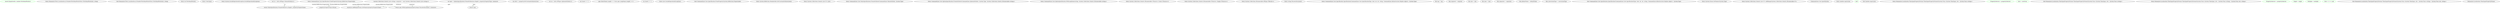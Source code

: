 digraph  {
d3 [cluster="Humanizer.Tests.Localisation.nl.NumberToOrdinalWordsTests.ToOrdinalWords(int, string)", color=green, community=0, label="Assert.Equal(words, number.ToOrdinalWords())", prediction=0, span="63-63"];
d2 [cluster="Humanizer.Tests.Localisation.nl.NumberToOrdinalWordsTests.ToOrdinalWords(int, string)", label="Entry Humanizer.Tests.Localisation.nl.NumberToOrdinalWordsTests.ToOrdinalWords(int, string)", span="61-61"];
d4 [cluster="Humanizer.Tests.Localisation.nl.NumberToOrdinalWordsTests.ToOrdinalWords(int, string)", label="Exit Humanizer.Tests.Localisation.nl.NumberToOrdinalWordsTests.ToOrdinalWords(int, string)", span="61-61"];
d5 [cluster="int.ToOrdinalWords()", label="Entry int.ToOrdinalWords()", span="54-54"];
d6 [cluster="Unk.Equal", label="Entry Unk.Equal", span=""];
m0_36 [cluster="System.InvalidOperationException.InvalidOperationException()", file="CreatingMethods.cs", label="Entry System.InvalidOperationException.InvalidOperationException()", span="0-0"];
m0_9 [cluster="CommandLine.Core.Specification.FromProperty(System.Reflection.PropertyInfo)", file="CreatingMethods.cs", label="Entry CommandLine.Core.Specification.FromProperty(System.Reflection.PropertyInfo)", span="74-74"];
m0_10 [cluster="CommandLine.Core.Specification.FromProperty(System.Reflection.PropertyInfo)", file="CreatingMethods.cs", label="System.Collections.Generic.List<string> enumList = new System.Collections.Generic.List<string>()", span="76-76"];
m0_11 [cluster="CommandLine.Core.Specification.FromProperty(System.Reflection.PropertyInfo)", file="CreatingMethods.cs", label="property.PropertyType.IsEnum", span="77-77"];
m0_12 [cluster="CommandLine.Core.Specification.FromProperty(System.Reflection.PropertyInfo)", file="CreatingMethods.cs", label="enumList.AddRange(Enum.GetNames(property.PropertyType))", span="79-79"];
m0_13 [cluster="CommandLine.Core.Specification.FromProperty(System.Reflection.PropertyInfo)", file="CreatingMethods.cs", label="var attrs = property.GetCustomAttributes(true)", span="82-82"];
m0_16 [cluster="CommandLine.Core.Specification.FromProperty(System.Reflection.PropertyInfo)", file="CreatingMethods.cs", label="var spec = OptionSpecification.FromAttribute(oa.Single(), property.PropertyType, enumList)", span="86-86"];
m0_18 [cluster="CommandLine.Core.Specification.FromProperty(System.Reflection.PropertyInfo)", file="CreatingMethods.cs", label="return spec.WithLongName(property.Name.ToLowerInvariant(), enumList);", span="89-89"];
m0_22 [cluster="CommandLine.Core.Specification.FromProperty(System.Reflection.PropertyInfo)", file="CreatingMethods.cs", label="return ValueSpecification.FromAttribute(va.Single(), property.PropertyType);", span="97-97"];
m0_14 [cluster="CommandLine.Core.Specification.FromProperty(System.Reflection.PropertyInfo)", file="CreatingMethods.cs", label="var oa = attrs.OfType<OptionAttribute>()", span="83-83"];
m0_20 [cluster="CommandLine.Core.Specification.FromProperty(System.Reflection.PropertyInfo)", file="CreatingMethods.cs", label="var va = attrs.OfType<ValueAttribute>()", span="94-94"];
m0_15 [cluster="CommandLine.Core.Specification.FromProperty(System.Reflection.PropertyInfo)", file="CreatingMethods.cs", label="oa.Count() == 1", span="84-84"];
m0_17 [cluster="CommandLine.Core.Specification.FromProperty(System.Reflection.PropertyInfo)", file="CreatingMethods.cs", label="spec.ShortName.Length == 0 && spec.LongName.Length == 0", span="87-87"];
m0_19 [cluster="CommandLine.Core.Specification.FromProperty(System.Reflection.PropertyInfo)", file="CreatingMethods.cs", label="return spec;", span="91-91"];
m0_21 [cluster="CommandLine.Core.Specification.FromProperty(System.Reflection.PropertyInfo)", file="CreatingMethods.cs", label="va.Count() == 1", span="95-95"];
m0_23 [cluster="CommandLine.Core.Specification.FromProperty(System.Reflection.PropertyInfo)", file="CreatingMethods.cs", label="throw new InvalidOperationException();", span="100-100"];
m0_24 [cluster="CommandLine.Core.Specification.FromProperty(System.Reflection.PropertyInfo)", file="CreatingMethods.cs", label="Exit CommandLine.Core.Specification.FromProperty(System.Reflection.PropertyInfo)", span="74-74"];
m0_28 [cluster="System.Reflection.MemberInfo.GetCustomAttributes(bool)", file="CreatingMethods.cs", label="Entry System.Reflection.MemberInfo.GetCustomAttributes(bool)", span="0-0"];
m0_25 [cluster="System.Collections.Generic.List<T>.List()", file="CreatingMethods.cs", label="Entry System.Collections.Generic.List<T>.List()", span="0-0"];
m0_35 [cluster="CommandLine.Core.ValueSpecification.FromAttribute(CommandLine.ValueAttribute, System.Type)", file="CreatingMethods.cs", label="Entry CommandLine.Core.ValueSpecification.FromAttribute(CommandLine.ValueAttribute, System.Type)", span="17-17"];
m0_32 [cluster="CommandLine.Core.OptionSpecification.FromAttribute(CommandLine.OptionAttribute, System.Type, System.Collections.Generic.IEnumerable<string>)", file="CreatingMethods.cs", label="Entry CommandLine.Core.OptionSpecification.FromAttribute(CommandLine.OptionAttribute, System.Type, System.Collections.Generic.IEnumerable<string>)", span="27-27"];
m0_34 [cluster="CommandLine.Core.OptionSpecification.WithLongName(string, System.Collections.Generic.IEnumerable<string>)", file="CreatingMethods.cs", label="Entry CommandLine.Core.OptionSpecification.WithLongName(string, System.Collections.Generic.IEnumerable<string>)", span="25-25"];
m0_30 [cluster="System.Collections.Generic.IEnumerable<TSource>.Count<TSource>()", file="CreatingMethods.cs", label="Entry System.Collections.Generic.IEnumerable<TSource>.Count<TSource>()", span="0-0"];
m0_31 [cluster="System.Collections.Generic.IEnumerable<TSource>.Single<TSource>()", file="CreatingMethods.cs", label="Entry System.Collections.Generic.IEnumerable<TSource>.Single<TSource>()", span="0-0"];
m0_29 [cluster="System.Collections.IEnumerable.OfType<TResult>()", file="CreatingMethods.cs", label="Entry System.Collections.IEnumerable.OfType<TResult>()", span="0-0"];
m0_33 [cluster="string.ToLowerInvariant()", file="CreatingMethods.cs", label="Entry string.ToLowerInvariant()", span="0-0"];
m0_0 [cluster="CommandLine.Core.Specification.Specification(CommandLine.Core.SpecificationType, bool, int, int, string, CommandLine.Infrastructure.Maybe<object>, System.Type)", file="CreatingMethods.cs", label="Entry CommandLine.Core.Specification.Specification(CommandLine.Core.SpecificationType, bool, int, int, string, CommandLine.Infrastructure.Maybe<object>, System.Type)", span="28-28"];
m0_1 [cluster="CommandLine.Core.Specification.Specification(CommandLine.Core.SpecificationType, bool, int, int, string, CommandLine.Infrastructure.Maybe<object>, System.Type)", file="CreatingMethods.cs", label="this.tag = tag", span="30-30"];
m0_2 [cluster="CommandLine.Core.Specification.Specification(CommandLine.Core.SpecificationType, bool, int, int, string, CommandLine.Infrastructure.Maybe<object>, System.Type)", file="CreatingMethods.cs", label="this.required = required", span="31-31"];
m0_3 [cluster="CommandLine.Core.Specification.Specification(CommandLine.Core.SpecificationType, bool, int, int, string, CommandLine.Infrastructure.Maybe<object>, System.Type)", file="CreatingMethods.cs", label="this.min = min", span="32-32"];
m0_4 [cluster="CommandLine.Core.Specification.Specification(CommandLine.Core.SpecificationType, bool, int, int, string, CommandLine.Infrastructure.Maybe<object>, System.Type)", file="CreatingMethods.cs", label="this.max = max", span="33-33"];
m0_5 [cluster="CommandLine.Core.Specification.Specification(CommandLine.Core.SpecificationType, bool, int, int, string, CommandLine.Infrastructure.Maybe<object>, System.Type)", file="CreatingMethods.cs", label="this.separator = separator", span="34-34"];
m0_6 [cluster="CommandLine.Core.Specification.Specification(CommandLine.Core.SpecificationType, bool, int, int, string, CommandLine.Infrastructure.Maybe<object>, System.Type)", file="CreatingMethods.cs", label="this.defaultValue = defaultValue", span="35-35"];
m0_7 [cluster="CommandLine.Core.Specification.Specification(CommandLine.Core.SpecificationType, bool, int, int, string, CommandLine.Infrastructure.Maybe<object>, System.Type)", file="CreatingMethods.cs", label="this.conversionType = conversionType", span="36-36"];
m0_8 [cluster="CommandLine.Core.Specification.Specification(CommandLine.Core.SpecificationType, bool, int, int, string, CommandLine.Infrastructure.Maybe<object>, System.Type)", file="CreatingMethods.cs", label="Exit CommandLine.Core.Specification.Specification(CommandLine.Core.SpecificationType, bool, int, int, string, CommandLine.Infrastructure.Maybe<object>, System.Type)", span="28-28"];
m0_26 [cluster="System.Enum.GetNames(System.Type)", file="CreatingMethods.cs", label="Entry System.Enum.GetNames(System.Type)", span="0-0"];
m0_27 [cluster="System.Collections.Generic.List<T>.AddRange(System.Collections.Generic.IEnumerable<T>)", file="CreatingMethods.cs", label="Entry System.Collections.Generic.List<T>.AddRange(System.Collections.Generic.IEnumerable<T>)", span="0-0"];
m0_37 [file="CreatingMethods.cs", label="CommandLine.Core.Specification", span=""];
m1_6 [cluster="lambda expression", file="FluentCreation.cs", label="Entry lambda expression", span="18-18"];
m1_7 [cluster="lambda expression", color=green, community=0, file="FluentCreation.cs", label=null, prediction=1, span="18-18"];
m1_8 [cluster="lambda expression", file="FluentCreation.cs", label="Exit lambda expression", span="18-18"];
m1_9 [cluster="Humanizer.Localisation.TimeSpanPropertyFormat.TimeSpanPropertyFormat(System.Func<System.TimeSpan, int>, System.Func<string>)", file="FluentCreation.cs", label="Entry Humanizer.Localisation.TimeSpanPropertyFormat.TimeSpanPropertyFormat(System.Func<System.TimeSpan, int>, System.Func<string>)", span="21-21"];
m1_10 [cluster="Humanizer.Localisation.TimeSpanPropertyFormat.TimeSpanPropertyFormat(System.Func<System.TimeSpan, int>, System.Func<string>)", color=green, community=0, file="FluentCreation.cs", label="PropertySelector = propertySelector", prediction=2, span="23-23"];
m1_11 [cluster="Humanizer.Localisation.TimeSpanPropertyFormat.TimeSpanPropertyFormat(System.Func<System.TimeSpan, int>, System.Func<string>)", color=green, community=0, file="FluentCreation.cs", label="Zero = zeroFunc", prediction=3, span="24-24"];
m1_12 [cluster="Humanizer.Localisation.TimeSpanPropertyFormat.TimeSpanPropertyFormat(System.Func<System.TimeSpan, int>, System.Func<string>)", file="FluentCreation.cs", label="Exit Humanizer.Localisation.TimeSpanPropertyFormat.TimeSpanPropertyFormat(System.Func<System.TimeSpan, int>, System.Func<string>)", span="21-21"];
m1_0 [cluster="Humanizer.Localisation.TimeSpanPropertyFormat.TimeSpanPropertyFormat(System.Func<System.TimeSpan, int>, System.Func<string>, System.Func<int, string>)", file="FluentCreation.cs", label="Entry Humanizer.Localisation.TimeSpanPropertyFormat.TimeSpanPropertyFormat(System.Func<System.TimeSpan, int>, System.Func<string>, System.Func<int, string>)", span="10-10"];
m1_1 [cluster="Humanizer.Localisation.TimeSpanPropertyFormat.TimeSpanPropertyFormat(System.Func<System.TimeSpan, int>, System.Func<string>, System.Func<int, string>)", color=green, community=0, file="FluentCreation.cs", label="PropertySelector = propertySelector", prediction=4, span="15-15"];
m1_2 [cluster="Humanizer.Localisation.TimeSpanPropertyFormat.TimeSpanPropertyFormat(System.Func<System.TimeSpan, int>, System.Func<string>, System.Func<int, string>)", color=green, community=0, file="FluentCreation.cs", label="Single = single", prediction=5, span="16-16"];
m1_3 [cluster="Humanizer.Localisation.TimeSpanPropertyFormat.TimeSpanPropertyFormat(System.Func<System.TimeSpan, int>, System.Func<string>, System.Func<int, string>)", color=green, community=0, file="FluentCreation.cs", label="Multiple = multiple", prediction=6, span="17-17"];
m1_4 [cluster="Humanizer.Localisation.TimeSpanPropertyFormat.TimeSpanPropertyFormat(System.Func<System.TimeSpan, int>, System.Func<string>, System.Func<int, string>)", color=green, community=0, file="FluentCreation.cs", label="Zero = () => null", prediction=7, span="18-18"];
m1_5 [cluster="Humanizer.Localisation.TimeSpanPropertyFormat.TimeSpanPropertyFormat(System.Func<System.TimeSpan, int>, System.Func<string>, System.Func<int, string>)", file="FluentCreation.cs", label="Exit Humanizer.Localisation.TimeSpanPropertyFormat.TimeSpanPropertyFormat(System.Func<System.TimeSpan, int>, System.Func<string>, System.Func<int, string>)", span="10-10"];
m1_13 [file="FluentCreation.cs", label="Humanizer.Localisation.TimeSpanPropertyFormat", span=""];
m0_9 -> m0_11  [color=darkseagreen4, key=1, label="System.Reflection.PropertyInfo", style=dashed];
m0_9 -> m0_12  [color=darkseagreen4, key=1, label="System.Reflection.PropertyInfo", style=dashed];
m0_9 -> m0_18  [color=darkseagreen4, key=1, label="System.Reflection.PropertyInfo", style=dashed];
m0_9 -> m0_22  [color=darkseagreen4, key=1, label="System.Reflection.PropertyInfo", style=dashed];
m0_10 -> m0_12  [color=darkseagreen4, key=1, label=enumList, style=dashed];
m0_10 -> m0_18  [color=darkseagreen4, key=1, label=enumList, style=dashed];
m0_16 -> m0_18  [color=darkseagreen4, key=1, label=spec, style=dashed];
m0_16 -> m0_19  [color=darkseagreen4, key=1, label=spec, style=dashed];
m0_20 -> m0_22  [color=darkseagreen4, key=1, label=va, style=dashed];
}
